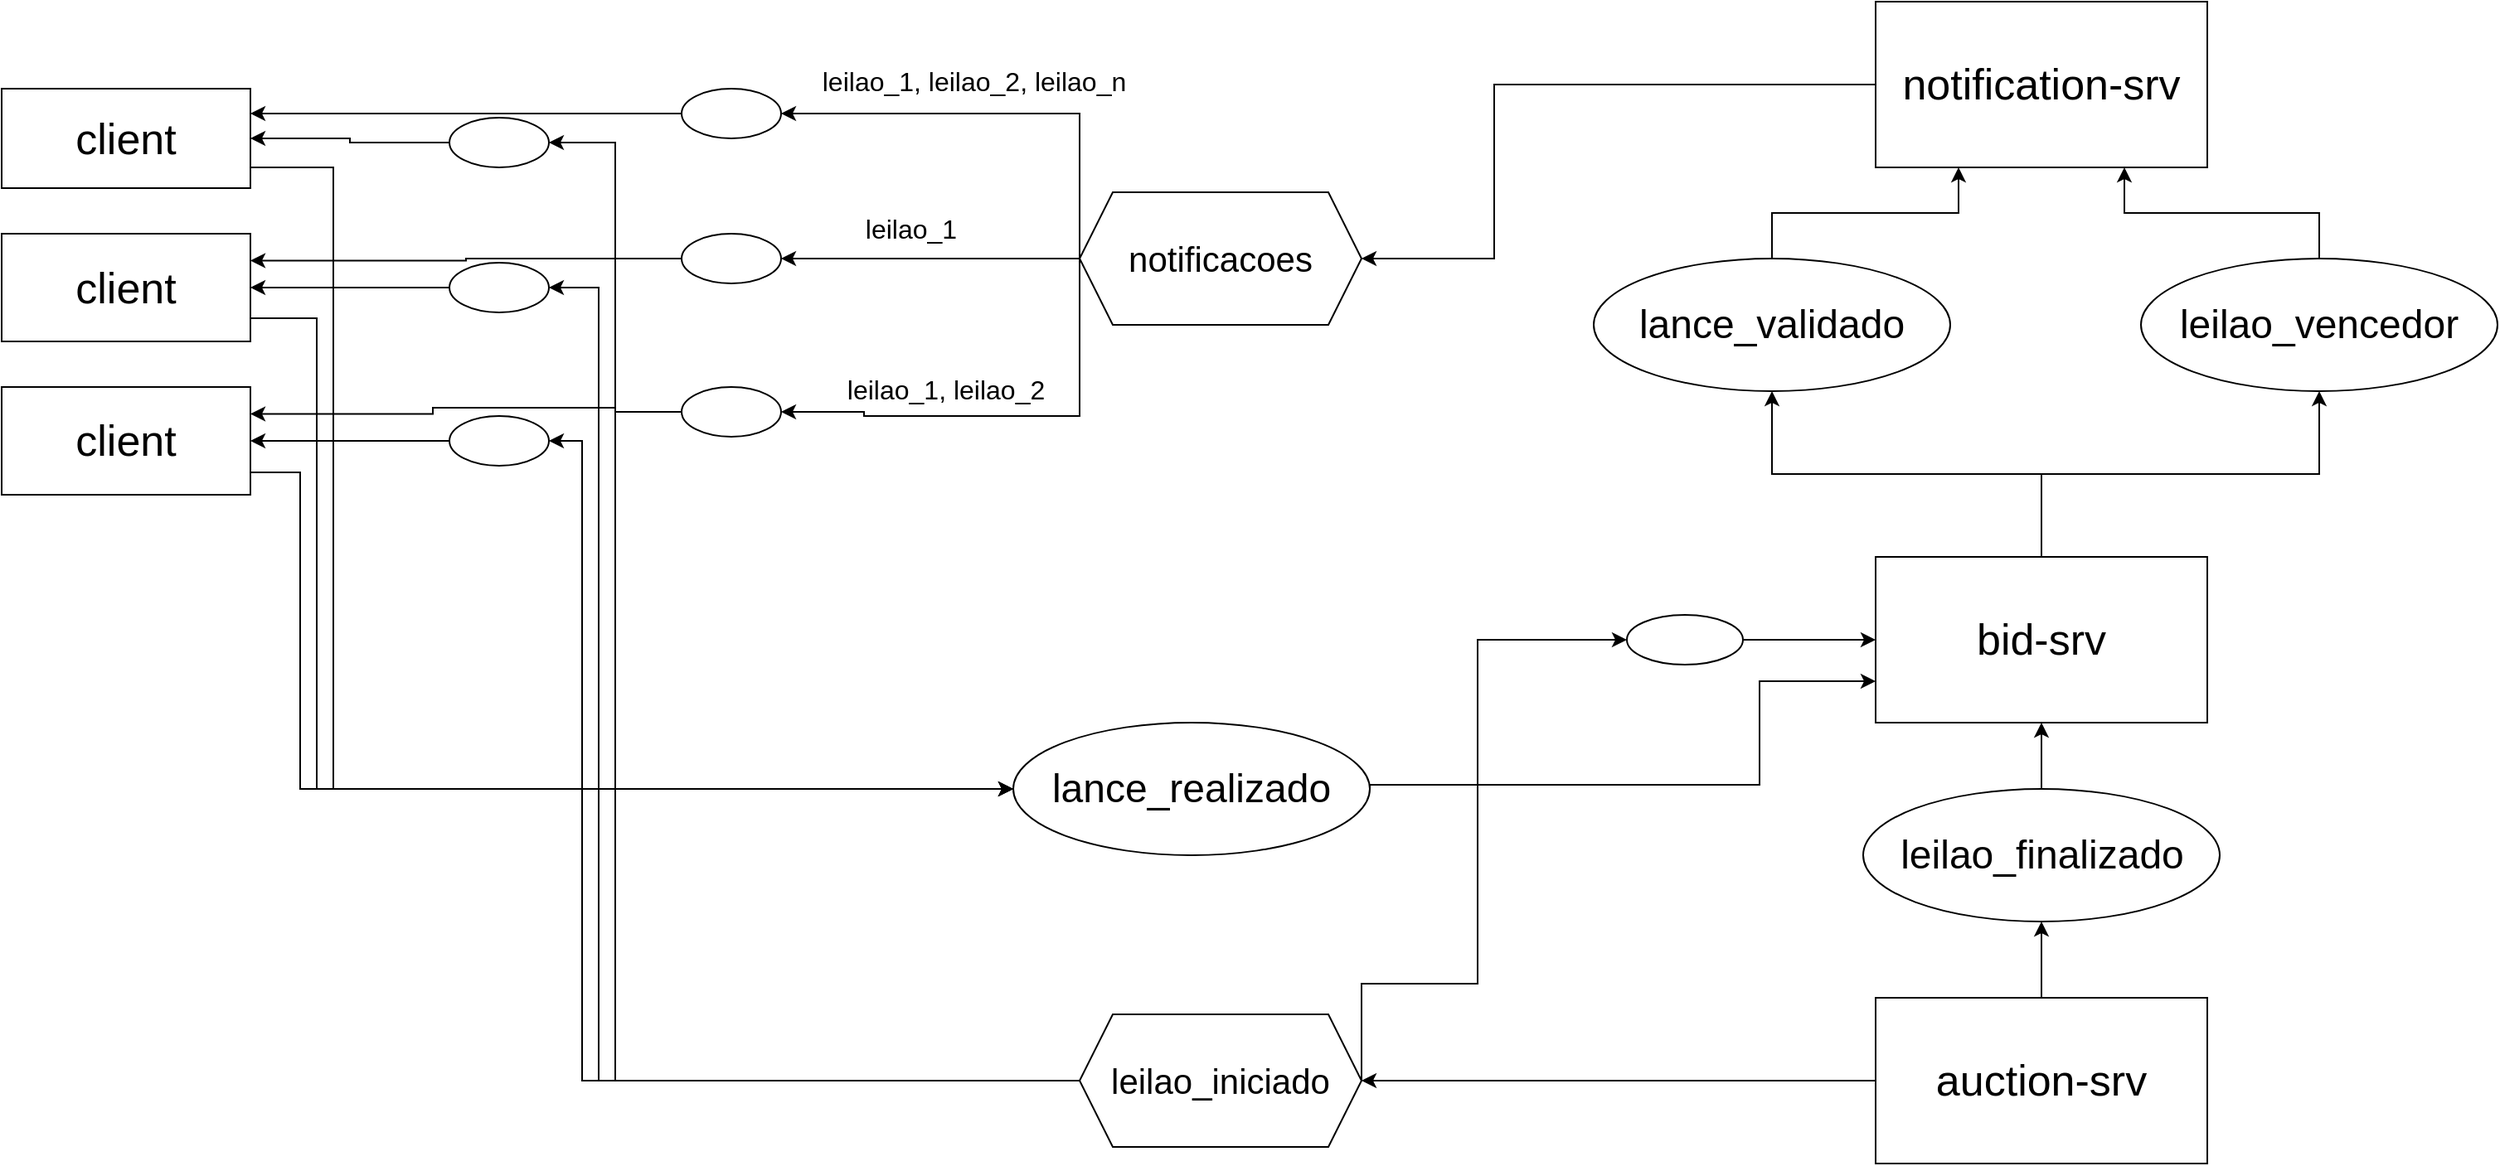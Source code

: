 <mxfile version="28.1.2">
  <diagram name="Page-1" id="e7e014a7-5840-1c2e-5031-d8a46d1fe8dd">
    <mxGraphModel dx="2954" dy="1180" grid="1" gridSize="10" guides="1" tooltips="1" connect="1" arrows="1" fold="1" page="1" pageScale="1" pageWidth="1169" pageHeight="826" background="none" math="0" shadow="0">
      <root>
        <mxCell id="0" />
        <mxCell id="1" parent="0" />
        <mxCell id="QkMC-CX41yp0y5uiUr3O-45" style="edgeStyle=orthogonalEdgeStyle;rounded=0;orthogonalLoop=1;jettySize=auto;html=1;exitX=1;exitY=0.5;exitDx=0;exitDy=0;entryX=0;entryY=0.5;entryDx=0;entryDy=0;" edge="1" parent="1" source="QkMC-CX41yp0y5uiUr3O-41" target="QkMC-CX41yp0y5uiUr3O-44">
          <mxGeometry relative="1" as="geometry">
            <Array as="points">
              <mxPoint x="660" y="717.5" />
              <mxPoint x="660" y="510.5" />
            </Array>
          </mxGeometry>
        </mxCell>
        <mxCell id="QkMC-CX41yp0y5uiUr3O-93" style="edgeStyle=orthogonalEdgeStyle;rounded=0;orthogonalLoop=1;jettySize=auto;html=1;exitX=0;exitY=0.5;exitDx=0;exitDy=0;entryX=1;entryY=0.5;entryDx=0;entryDy=0;" edge="1" parent="1" source="QkMC-CX41yp0y5uiUr3O-41" target="QkMC-CX41yp0y5uiUr3O-88">
          <mxGeometry relative="1" as="geometry">
            <Array as="points">
              <mxPoint x="120" y="776" />
              <mxPoint x="120" y="390" />
            </Array>
          </mxGeometry>
        </mxCell>
        <mxCell id="QkMC-CX41yp0y5uiUr3O-94" style="edgeStyle=orthogonalEdgeStyle;rounded=0;orthogonalLoop=1;jettySize=auto;html=1;exitX=0;exitY=0.5;exitDx=0;exitDy=0;entryX=1;entryY=0.5;entryDx=0;entryDy=0;" edge="1" parent="1" source="QkMC-CX41yp0y5uiUr3O-41" target="QkMC-CX41yp0y5uiUr3O-89">
          <mxGeometry relative="1" as="geometry">
            <Array as="points">
              <mxPoint x="130" y="776" />
              <mxPoint x="130" y="298" />
            </Array>
          </mxGeometry>
        </mxCell>
        <mxCell id="QkMC-CX41yp0y5uiUr3O-96" style="edgeStyle=orthogonalEdgeStyle;rounded=0;orthogonalLoop=1;jettySize=auto;html=1;exitX=0;exitY=0.5;exitDx=0;exitDy=0;entryX=1;entryY=0.5;entryDx=0;entryDy=0;" edge="1" parent="1" source="QkMC-CX41yp0y5uiUr3O-41" target="QkMC-CX41yp0y5uiUr3O-91">
          <mxGeometry relative="1" as="geometry">
            <Array as="points">
              <mxPoint x="140" y="776" />
              <mxPoint x="140" y="210" />
            </Array>
          </mxGeometry>
        </mxCell>
        <mxCell id="QkMC-CX41yp0y5uiUr3O-41" value="&lt;font style=&quot;font-size: 21px;&quot;&gt;leilao_iniciado&lt;/font&gt;" style="shape=hexagon;perimeter=hexagonPerimeter2;whiteSpace=wrap;html=1;fixedSize=1;" vertex="1" parent="1">
          <mxGeometry x="420" y="736" width="170" height="80" as="geometry" />
        </mxCell>
        <mxCell id="QkMC-CX41yp0y5uiUr3O-55" style="edgeStyle=orthogonalEdgeStyle;rounded=0;orthogonalLoop=1;jettySize=auto;html=1;exitX=0;exitY=0.5;exitDx=0;exitDy=0;entryX=1;entryY=0.5;entryDx=0;entryDy=0;" edge="1" parent="1" source="QkMC-CX41yp0y5uiUr3O-42" target="QkMC-CX41yp0y5uiUr3O-68">
          <mxGeometry relative="1" as="geometry">
            <Array as="points">
              <mxPoint x="420" y="193" />
            </Array>
          </mxGeometry>
        </mxCell>
        <mxCell id="QkMC-CX41yp0y5uiUr3O-56" value="&lt;font style=&quot;font-size: 16px;&quot;&gt;leilao_1, leilao_2, leilao_n&lt;/font&gt;" style="edgeLabel;html=1;align=center;verticalAlign=middle;resizable=0;points=[];" vertex="1" connectable="0" parent="QkMC-CX41yp0y5uiUr3O-55">
          <mxGeometry x="0.204" relative="1" as="geometry">
            <mxPoint x="9" y="-20" as="offset" />
          </mxGeometry>
        </mxCell>
        <mxCell id="QkMC-CX41yp0y5uiUr3O-57" style="edgeStyle=orthogonalEdgeStyle;rounded=0;orthogonalLoop=1;jettySize=auto;html=1;exitX=0;exitY=0.5;exitDx=0;exitDy=0;entryX=1;entryY=0.5;entryDx=0;entryDy=0;" edge="1" parent="1" source="QkMC-CX41yp0y5uiUr3O-42" target="QkMC-CX41yp0y5uiUr3O-66">
          <mxGeometry relative="1" as="geometry" />
        </mxCell>
        <mxCell id="QkMC-CX41yp0y5uiUr3O-58" value="&lt;font style=&quot;font-size: 16px;&quot;&gt;leilao_1&lt;/font&gt;" style="edgeLabel;html=1;align=center;verticalAlign=middle;resizable=0;points=[];" vertex="1" connectable="0" parent="QkMC-CX41yp0y5uiUr3O-57">
          <mxGeometry x="0.139" y="-2" relative="1" as="geometry">
            <mxPoint y="-16" as="offset" />
          </mxGeometry>
        </mxCell>
        <mxCell id="QkMC-CX41yp0y5uiUr3O-59" style="edgeStyle=orthogonalEdgeStyle;rounded=0;orthogonalLoop=1;jettySize=auto;html=1;exitX=0;exitY=0.5;exitDx=0;exitDy=0;entryX=1;entryY=0.5;entryDx=0;entryDy=0;" edge="1" parent="1" source="QkMC-CX41yp0y5uiUr3O-42" target="QkMC-CX41yp0y5uiUr3O-63">
          <mxGeometry relative="1" as="geometry">
            <Array as="points">
              <mxPoint x="420" y="375" />
              <mxPoint x="290" y="375" />
              <mxPoint x="290" y="373" />
            </Array>
          </mxGeometry>
        </mxCell>
        <mxCell id="QkMC-CX41yp0y5uiUr3O-60" value="&lt;font style=&quot;font-size: 16px;&quot;&gt;leilao_1, leilao_2&lt;/font&gt;" style="edgeLabel;html=1;align=center;verticalAlign=middle;resizable=0;points=[];" vertex="1" connectable="0" parent="QkMC-CX41yp0y5uiUr3O-59">
          <mxGeometry x="0.44" y="-5" relative="1" as="geometry">
            <mxPoint x="24" y="-11" as="offset" />
          </mxGeometry>
        </mxCell>
        <mxCell id="QkMC-CX41yp0y5uiUr3O-42" value="&lt;font style=&quot;font-size: 21px;&quot;&gt;notificacoes&lt;/font&gt;" style="shape=hexagon;perimeter=hexagonPerimeter2;whiteSpace=wrap;html=1;fixedSize=1;" vertex="1" parent="1">
          <mxGeometry x="420" y="240" width="170" height="80" as="geometry" />
        </mxCell>
        <mxCell id="QkMC-CX41yp0y5uiUr3O-79" style="edgeStyle=orthogonalEdgeStyle;rounded=0;orthogonalLoop=1;jettySize=auto;html=1;exitX=0.5;exitY=0;exitDx=0;exitDy=0;entryX=0.5;entryY=1;entryDx=0;entryDy=0;" edge="1" parent="1" source="QkMC-CX41yp0y5uiUr3O-43" target="QkMC-CX41yp0y5uiUr3O-78">
          <mxGeometry relative="1" as="geometry" />
        </mxCell>
        <mxCell id="QkMC-CX41yp0y5uiUr3O-82" style="edgeStyle=orthogonalEdgeStyle;rounded=0;orthogonalLoop=1;jettySize=auto;html=1;exitX=0.5;exitY=0;exitDx=0;exitDy=0;entryX=0.5;entryY=1;entryDx=0;entryDy=0;" edge="1" parent="1" source="QkMC-CX41yp0y5uiUr3O-43" target="QkMC-CX41yp0y5uiUr3O-81">
          <mxGeometry relative="1" as="geometry" />
        </mxCell>
        <mxCell id="QkMC-CX41yp0y5uiUr3O-43" value="&lt;font style=&quot;font-size: 26px;&quot;&gt;bid-srv&lt;/font&gt;" style="rounded=0;whiteSpace=wrap;html=1;" vertex="1" parent="1">
          <mxGeometry x="900" y="460" width="200" height="100" as="geometry" />
        </mxCell>
        <mxCell id="QkMC-CX41yp0y5uiUr3O-46" style="edgeStyle=orthogonalEdgeStyle;rounded=0;orthogonalLoop=1;jettySize=auto;html=1;exitX=1;exitY=0.5;exitDx=0;exitDy=0;entryX=0;entryY=0.5;entryDx=0;entryDy=0;" edge="1" parent="1" source="QkMC-CX41yp0y5uiUr3O-44" target="QkMC-CX41yp0y5uiUr3O-43">
          <mxGeometry relative="1" as="geometry" />
        </mxCell>
        <mxCell id="QkMC-CX41yp0y5uiUr3O-44" value="" style="ellipse;whiteSpace=wrap;html=1;" vertex="1" parent="1">
          <mxGeometry x="750" y="495" width="70" height="30" as="geometry" />
        </mxCell>
        <mxCell id="QkMC-CX41yp0y5uiUr3O-48" style="edgeStyle=orthogonalEdgeStyle;rounded=0;orthogonalLoop=1;jettySize=auto;html=1;entryX=1;entryY=0.5;entryDx=0;entryDy=0;" edge="1" parent="1" source="QkMC-CX41yp0y5uiUr3O-47" target="QkMC-CX41yp0y5uiUr3O-41">
          <mxGeometry relative="1" as="geometry" />
        </mxCell>
        <mxCell id="QkMC-CX41yp0y5uiUr3O-86" style="edgeStyle=orthogonalEdgeStyle;rounded=0;orthogonalLoop=1;jettySize=auto;html=1;exitX=0.5;exitY=0;exitDx=0;exitDy=0;entryX=0.5;entryY=1;entryDx=0;entryDy=0;" edge="1" parent="1" source="QkMC-CX41yp0y5uiUr3O-47" target="QkMC-CX41yp0y5uiUr3O-84">
          <mxGeometry relative="1" as="geometry" />
        </mxCell>
        <mxCell id="QkMC-CX41yp0y5uiUr3O-47" value="&lt;span style=&quot;font-size: 26px;&quot;&gt;auction-srv&lt;/span&gt;" style="rounded=0;whiteSpace=wrap;html=1;" vertex="1" parent="1">
          <mxGeometry x="900" y="726" width="200" height="100" as="geometry" />
        </mxCell>
        <mxCell id="QkMC-CX41yp0y5uiUr3O-76" style="edgeStyle=orthogonalEdgeStyle;rounded=0;orthogonalLoop=1;jettySize=auto;html=1;exitX=1;exitY=0.75;exitDx=0;exitDy=0;entryX=0;entryY=0.5;entryDx=0;entryDy=0;" edge="1" parent="1" source="QkMC-CX41yp0y5uiUr3O-51" target="QkMC-CX41yp0y5uiUr3O-72">
          <mxGeometry relative="1" as="geometry">
            <Array as="points">
              <mxPoint x="-80" y="225" />
              <mxPoint x="-30" y="225" />
              <mxPoint x="-30" y="600" />
            </Array>
          </mxGeometry>
        </mxCell>
        <mxCell id="QkMC-CX41yp0y5uiUr3O-51" value="&lt;font style=&quot;font-size: 26px;&quot;&gt;client&lt;/font&gt;" style="rounded=0;whiteSpace=wrap;html=1;" vertex="1" parent="1">
          <mxGeometry x="-230" y="177.5" width="150" height="60" as="geometry" />
        </mxCell>
        <mxCell id="QkMC-CX41yp0y5uiUr3O-75" style="edgeStyle=orthogonalEdgeStyle;rounded=0;orthogonalLoop=1;jettySize=auto;html=1;exitX=1;exitY=0.75;exitDx=0;exitDy=0;entryX=0;entryY=0.5;entryDx=0;entryDy=0;" edge="1" parent="1" source="QkMC-CX41yp0y5uiUr3O-52" target="QkMC-CX41yp0y5uiUr3O-72">
          <mxGeometry relative="1" as="geometry">
            <Array as="points">
              <mxPoint x="-80" y="316" />
              <mxPoint x="-40" y="316" />
              <mxPoint x="-40" y="600" />
            </Array>
          </mxGeometry>
        </mxCell>
        <mxCell id="QkMC-CX41yp0y5uiUr3O-52" value="&lt;font style=&quot;font-size: 26px;&quot;&gt;client&lt;/font&gt;" style="rounded=0;whiteSpace=wrap;html=1;" vertex="1" parent="1">
          <mxGeometry x="-230" y="265" width="150" height="65" as="geometry" />
        </mxCell>
        <mxCell id="QkMC-CX41yp0y5uiUr3O-74" style="edgeStyle=orthogonalEdgeStyle;rounded=0;orthogonalLoop=1;jettySize=auto;html=1;exitX=1;exitY=0.75;exitDx=0;exitDy=0;entryX=0;entryY=0.5;entryDx=0;entryDy=0;" edge="1" parent="1" source="QkMC-CX41yp0y5uiUr3O-53" target="QkMC-CX41yp0y5uiUr3O-72">
          <mxGeometry relative="1" as="geometry">
            <Array as="points">
              <mxPoint x="-80" y="409" />
              <mxPoint x="-50" y="409" />
              <mxPoint x="-50" y="600" />
            </Array>
          </mxGeometry>
        </mxCell>
        <mxCell id="QkMC-CX41yp0y5uiUr3O-53" value="&lt;font style=&quot;font-size: 26px;&quot;&gt;client&lt;/font&gt;" style="rounded=0;whiteSpace=wrap;html=1;" vertex="1" parent="1">
          <mxGeometry x="-230" y="357.5" width="150" height="65" as="geometry" />
        </mxCell>
        <mxCell id="QkMC-CX41yp0y5uiUr3O-64" style="edgeStyle=orthogonalEdgeStyle;rounded=0;orthogonalLoop=1;jettySize=auto;html=1;exitX=0;exitY=0.5;exitDx=0;exitDy=0;entryX=1;entryY=0.25;entryDx=0;entryDy=0;" edge="1" parent="1" source="QkMC-CX41yp0y5uiUr3O-63" target="QkMC-CX41yp0y5uiUr3O-53">
          <mxGeometry relative="1" as="geometry">
            <Array as="points">
              <mxPoint x="140" y="370" />
              <mxPoint x="30" y="370" />
              <mxPoint x="30" y="374" />
            </Array>
          </mxGeometry>
        </mxCell>
        <mxCell id="QkMC-CX41yp0y5uiUr3O-63" value="" style="ellipse;whiteSpace=wrap;html=1;" vertex="1" parent="1">
          <mxGeometry x="180" y="357.5" width="60" height="30" as="geometry" />
        </mxCell>
        <mxCell id="QkMC-CX41yp0y5uiUr3O-67" style="edgeStyle=orthogonalEdgeStyle;rounded=0;orthogonalLoop=1;jettySize=auto;html=1;exitX=0;exitY=0.5;exitDx=0;exitDy=0;entryX=1;entryY=0.25;entryDx=0;entryDy=0;" edge="1" parent="1" source="QkMC-CX41yp0y5uiUr3O-66" target="QkMC-CX41yp0y5uiUr3O-52">
          <mxGeometry relative="1" as="geometry" />
        </mxCell>
        <mxCell id="QkMC-CX41yp0y5uiUr3O-66" value="" style="ellipse;whiteSpace=wrap;html=1;" vertex="1" parent="1">
          <mxGeometry x="180" y="265" width="60" height="30" as="geometry" />
        </mxCell>
        <mxCell id="QkMC-CX41yp0y5uiUr3O-69" style="edgeStyle=orthogonalEdgeStyle;rounded=0;orthogonalLoop=1;jettySize=auto;html=1;exitX=0;exitY=0.5;exitDx=0;exitDy=0;entryX=1;entryY=0.25;entryDx=0;entryDy=0;" edge="1" parent="1" source="QkMC-CX41yp0y5uiUr3O-68" target="QkMC-CX41yp0y5uiUr3O-51">
          <mxGeometry relative="1" as="geometry" />
        </mxCell>
        <mxCell id="QkMC-CX41yp0y5uiUr3O-68" value="" style="ellipse;whiteSpace=wrap;html=1;" vertex="1" parent="1">
          <mxGeometry x="180" y="177.5" width="60" height="30" as="geometry" />
        </mxCell>
        <mxCell id="QkMC-CX41yp0y5uiUr3O-71" style="edgeStyle=orthogonalEdgeStyle;rounded=0;orthogonalLoop=1;jettySize=auto;html=1;entryX=1;entryY=0.5;entryDx=0;entryDy=0;" edge="1" parent="1" source="QkMC-CX41yp0y5uiUr3O-70" target="QkMC-CX41yp0y5uiUr3O-42">
          <mxGeometry relative="1" as="geometry">
            <Array as="points">
              <mxPoint x="670" y="175" />
              <mxPoint x="670" y="280" />
            </Array>
          </mxGeometry>
        </mxCell>
        <mxCell id="QkMC-CX41yp0y5uiUr3O-70" value="&lt;font style=&quot;font-size: 26px;&quot;&gt;notification-srv&lt;/font&gt;" style="rounded=0;whiteSpace=wrap;html=1;" vertex="1" parent="1">
          <mxGeometry x="900" y="125" width="200" height="100" as="geometry" />
        </mxCell>
        <mxCell id="QkMC-CX41yp0y5uiUr3O-73" style="edgeStyle=orthogonalEdgeStyle;rounded=0;orthogonalLoop=1;jettySize=auto;html=1;exitX=1;exitY=0.5;exitDx=0;exitDy=0;entryX=0;entryY=0.75;entryDx=0;entryDy=0;" edge="1" parent="1" source="QkMC-CX41yp0y5uiUr3O-72" target="QkMC-CX41yp0y5uiUr3O-43">
          <mxGeometry relative="1" as="geometry">
            <Array as="points">
              <mxPoint x="595" y="597.5" />
              <mxPoint x="830" y="597.5" />
              <mxPoint x="830" y="535.5" />
            </Array>
          </mxGeometry>
        </mxCell>
        <mxCell id="QkMC-CX41yp0y5uiUr3O-72" value="&lt;font style=&quot;font-size: 24px;&quot;&gt;lance_realizado&lt;/font&gt;" style="ellipse;whiteSpace=wrap;html=1;" vertex="1" parent="1">
          <mxGeometry x="380" y="560" width="215" height="80" as="geometry" />
        </mxCell>
        <mxCell id="QkMC-CX41yp0y5uiUr3O-80" style="edgeStyle=orthogonalEdgeStyle;rounded=0;orthogonalLoop=1;jettySize=auto;html=1;exitX=0.5;exitY=0;exitDx=0;exitDy=0;entryX=0.25;entryY=1;entryDx=0;entryDy=0;" edge="1" parent="1" source="QkMC-CX41yp0y5uiUr3O-78" target="QkMC-CX41yp0y5uiUr3O-70">
          <mxGeometry relative="1" as="geometry" />
        </mxCell>
        <mxCell id="QkMC-CX41yp0y5uiUr3O-78" value="&lt;font style=&quot;font-size: 24px;&quot;&gt;lance_validado&lt;/font&gt;" style="ellipse;whiteSpace=wrap;html=1;" vertex="1" parent="1">
          <mxGeometry x="730" y="280" width="215" height="80" as="geometry" />
        </mxCell>
        <mxCell id="QkMC-CX41yp0y5uiUr3O-83" style="edgeStyle=orthogonalEdgeStyle;rounded=0;orthogonalLoop=1;jettySize=auto;html=1;exitX=0.5;exitY=0;exitDx=0;exitDy=0;entryX=0.75;entryY=1;entryDx=0;entryDy=0;" edge="1" parent="1" source="QkMC-CX41yp0y5uiUr3O-81" target="QkMC-CX41yp0y5uiUr3O-70">
          <mxGeometry relative="1" as="geometry" />
        </mxCell>
        <mxCell id="QkMC-CX41yp0y5uiUr3O-81" value="&lt;span style=&quot;font-size: 24px;&quot;&gt;leilao_vencedor&lt;/span&gt;" style="ellipse;whiteSpace=wrap;html=1;" vertex="1" parent="1">
          <mxGeometry x="1060" y="280" width="215" height="80" as="geometry" />
        </mxCell>
        <mxCell id="QkMC-CX41yp0y5uiUr3O-85" style="edgeStyle=orthogonalEdgeStyle;rounded=0;orthogonalLoop=1;jettySize=auto;html=1;exitX=0.5;exitY=0;exitDx=0;exitDy=0;entryX=0.5;entryY=1;entryDx=0;entryDy=0;" edge="1" parent="1" source="QkMC-CX41yp0y5uiUr3O-84" target="QkMC-CX41yp0y5uiUr3O-43">
          <mxGeometry relative="1" as="geometry" />
        </mxCell>
        <mxCell id="QkMC-CX41yp0y5uiUr3O-84" value="&lt;font style=&quot;font-size: 24px;&quot;&gt;leilao_finalizado&lt;/font&gt;" style="ellipse;whiteSpace=wrap;html=1;" vertex="1" parent="1">
          <mxGeometry x="892.5" y="600" width="215" height="80" as="geometry" />
        </mxCell>
        <mxCell id="QkMC-CX41yp0y5uiUr3O-99" style="edgeStyle=orthogonalEdgeStyle;rounded=0;orthogonalLoop=1;jettySize=auto;html=1;exitX=0;exitY=0.5;exitDx=0;exitDy=0;entryX=1;entryY=0.5;entryDx=0;entryDy=0;" edge="1" parent="1" source="QkMC-CX41yp0y5uiUr3O-88" target="QkMC-CX41yp0y5uiUr3O-53">
          <mxGeometry relative="1" as="geometry" />
        </mxCell>
        <mxCell id="QkMC-CX41yp0y5uiUr3O-88" value="" style="ellipse;whiteSpace=wrap;html=1;" vertex="1" parent="1">
          <mxGeometry x="40" y="375" width="60" height="30" as="geometry" />
        </mxCell>
        <mxCell id="QkMC-CX41yp0y5uiUr3O-98" style="edgeStyle=orthogonalEdgeStyle;rounded=0;orthogonalLoop=1;jettySize=auto;html=1;exitX=0;exitY=0.5;exitDx=0;exitDy=0;entryX=1;entryY=0.5;entryDx=0;entryDy=0;" edge="1" parent="1" source="QkMC-CX41yp0y5uiUr3O-89" target="QkMC-CX41yp0y5uiUr3O-52">
          <mxGeometry relative="1" as="geometry" />
        </mxCell>
        <mxCell id="QkMC-CX41yp0y5uiUr3O-89" value="" style="ellipse;whiteSpace=wrap;html=1;" vertex="1" parent="1">
          <mxGeometry x="40" y="282.5" width="60" height="30" as="geometry" />
        </mxCell>
        <mxCell id="QkMC-CX41yp0y5uiUr3O-97" style="edgeStyle=orthogonalEdgeStyle;rounded=0;orthogonalLoop=1;jettySize=auto;html=1;exitX=0;exitY=0.5;exitDx=0;exitDy=0;entryX=1;entryY=0.5;entryDx=0;entryDy=0;" edge="1" parent="1" source="QkMC-CX41yp0y5uiUr3O-91" target="QkMC-CX41yp0y5uiUr3O-51">
          <mxGeometry relative="1" as="geometry" />
        </mxCell>
        <mxCell id="QkMC-CX41yp0y5uiUr3O-91" value="" style="ellipse;whiteSpace=wrap;html=1;" vertex="1" parent="1">
          <mxGeometry x="40" y="195" width="60" height="30" as="geometry" />
        </mxCell>
      </root>
    </mxGraphModel>
  </diagram>
</mxfile>
